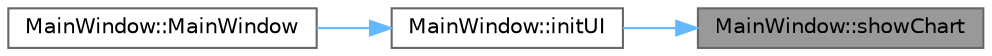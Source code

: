 digraph "MainWindow::showChart"
{
 // LATEX_PDF_SIZE
  bgcolor="transparent";
  edge [fontname=Helvetica,fontsize=10,labelfontname=Helvetica,labelfontsize=10];
  node [fontname=Helvetica,fontsize=10,shape=box,height=0.2,width=0.4];
  rankdir="RL";
  Node1 [id="Node000001",label="MainWindow::showChart",height=0.2,width=0.4,color="gray40", fillcolor="grey60", style="filled", fontcolor="black",tooltip="Wyświetla wykres danych."];
  Node1 -> Node2 [id="edge1_Node000001_Node000002",dir="back",color="steelblue1",style="solid",tooltip=" "];
  Node2 [id="Node000002",label="MainWindow::initUI",height=0.2,width=0.4,color="grey40", fillcolor="white", style="filled",URL="$class_main_window.html#a9388168e83016e31d2668a501450bcac",tooltip="Inicjalizuje interfejs użytkownika."];
  Node2 -> Node3 [id="edge2_Node000002_Node000003",dir="back",color="steelblue1",style="solid",tooltip=" "];
  Node3 [id="Node000003",label="MainWindow::MainWindow",height=0.2,width=0.4,color="grey40", fillcolor="white", style="filled",URL="$class_main_window.html#a996c5a2b6f77944776856f08ec30858d",tooltip="Konstruktor."];
}
